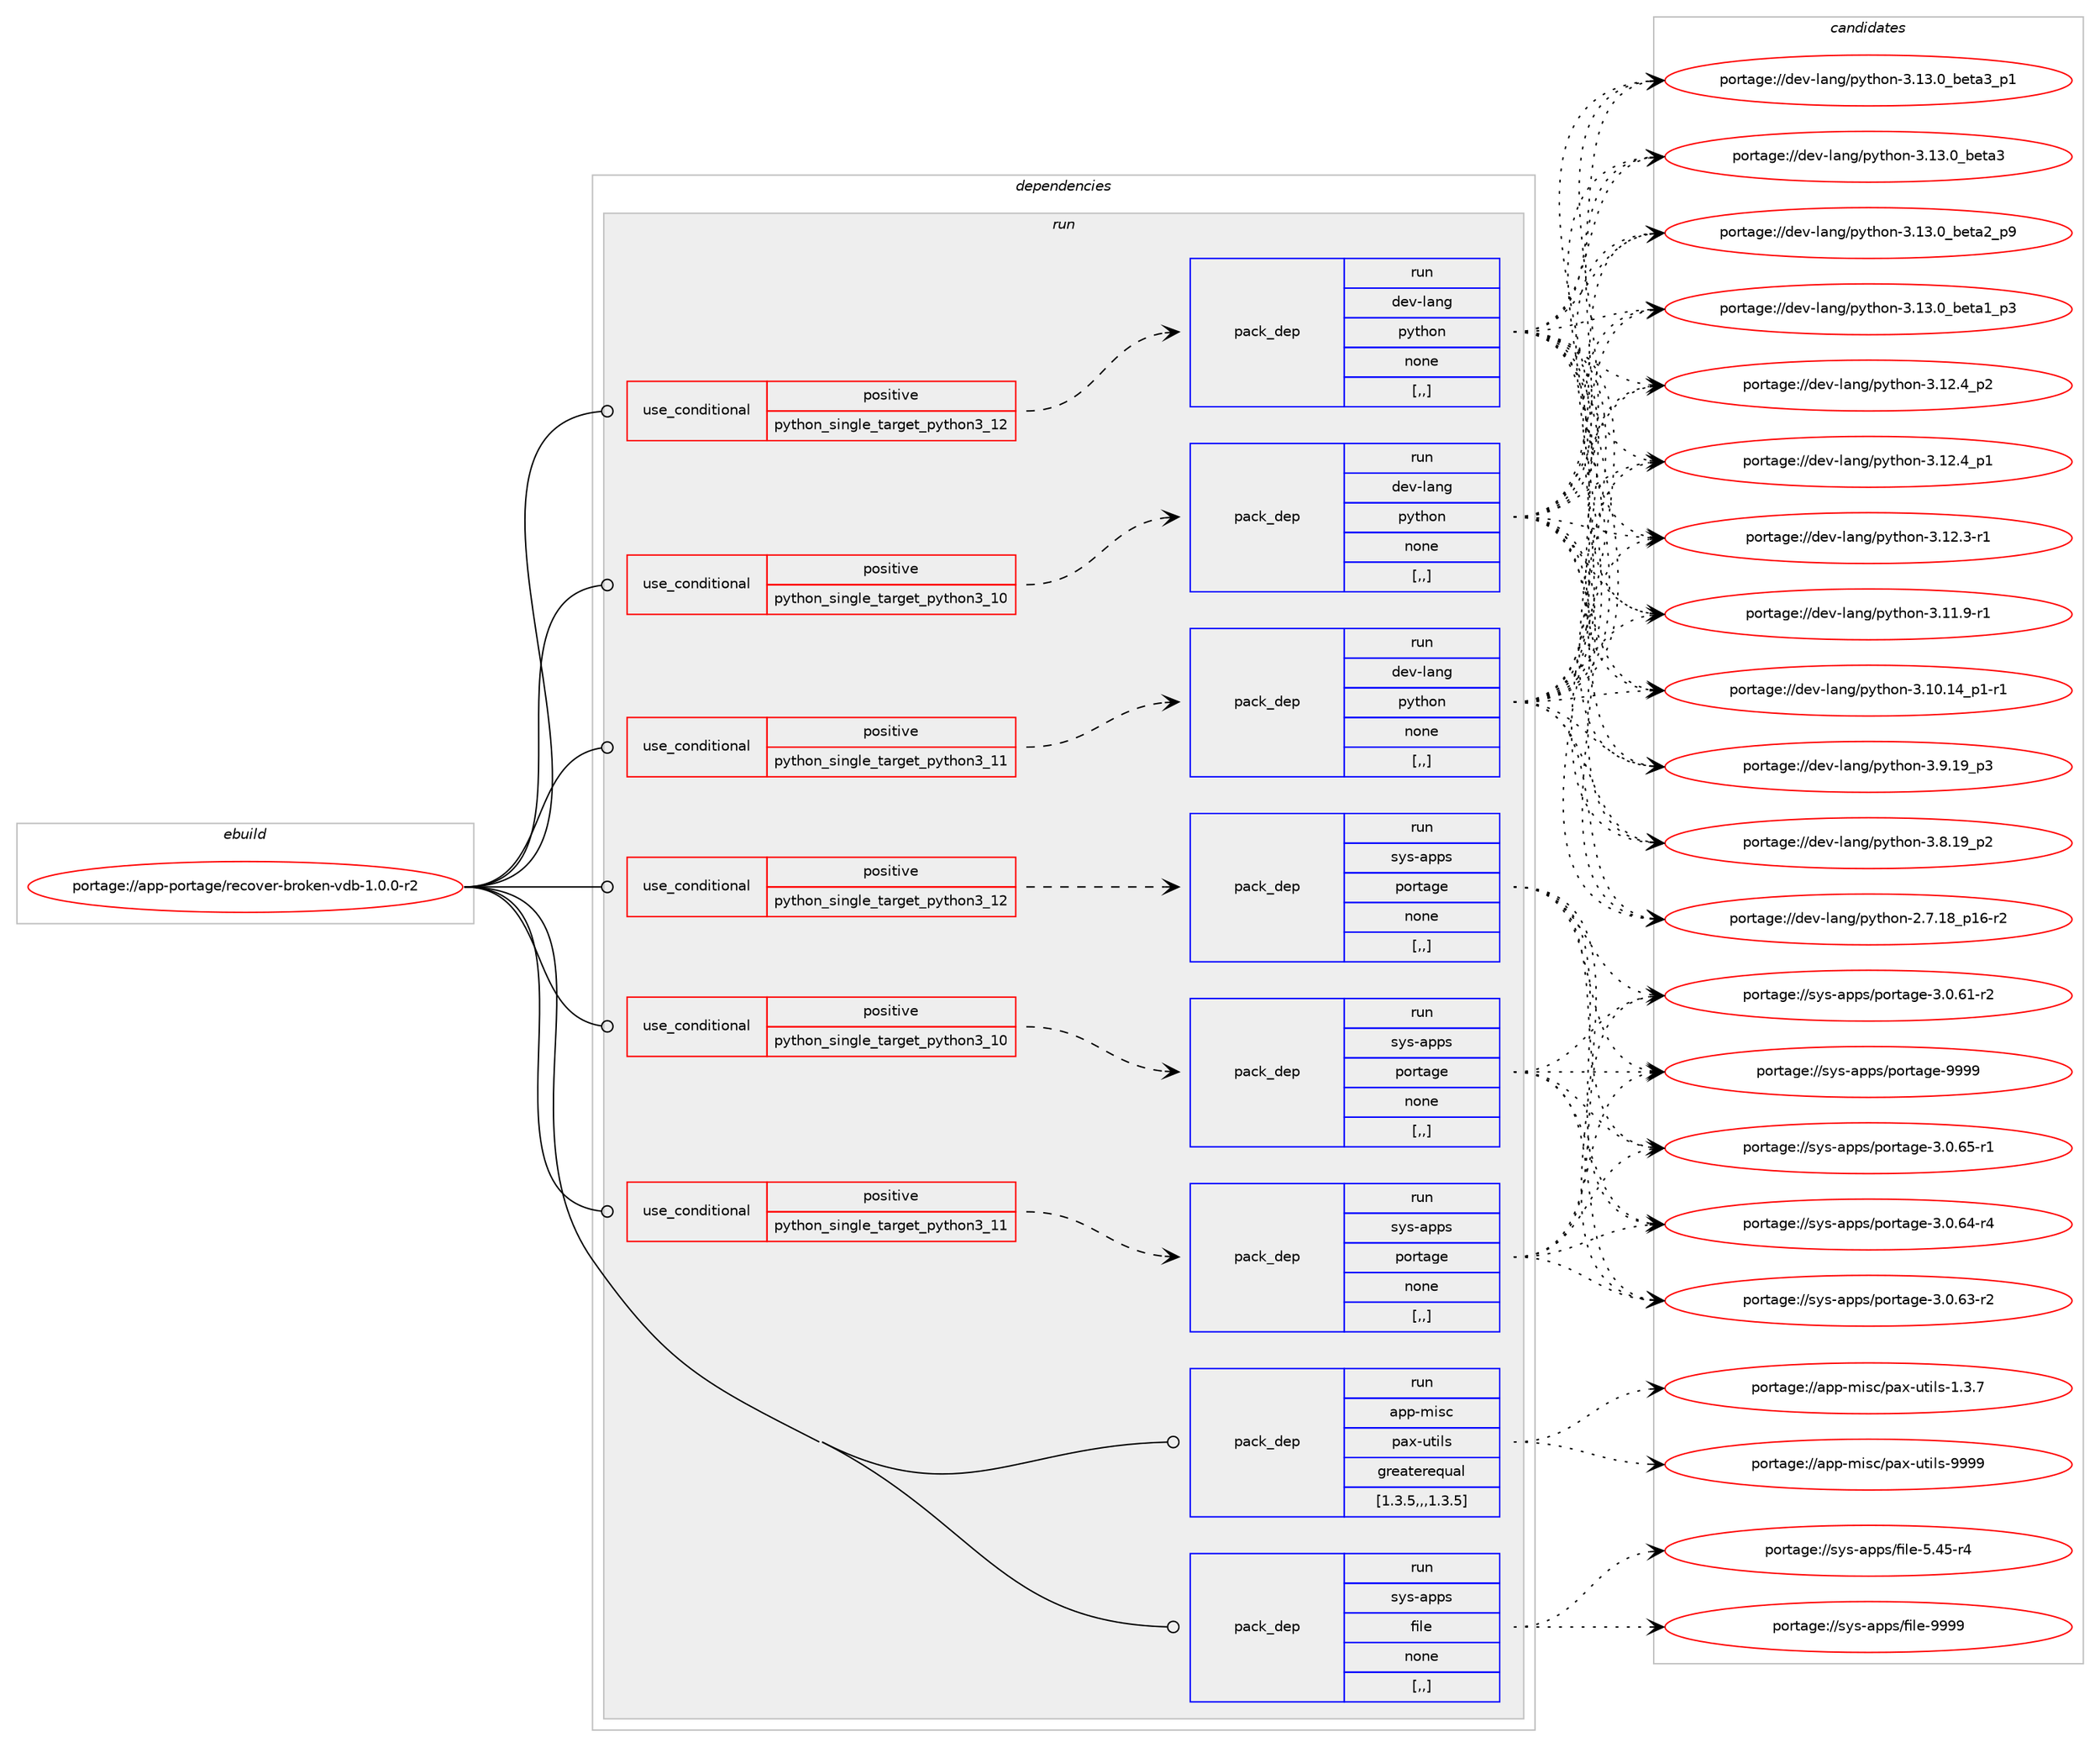 digraph prolog {

# *************
# Graph options
# *************

newrank=true;
concentrate=true;
compound=true;
graph [rankdir=LR,fontname=Helvetica,fontsize=10,ranksep=1.5];#, ranksep=2.5, nodesep=0.2];
edge  [arrowhead=vee];
node  [fontname=Helvetica,fontsize=10];

# **********
# The ebuild
# **********

subgraph cluster_leftcol {
color=gray;
label=<<i>ebuild</i>>;
id [label="portage://app-portage/recover-broken-vdb-1.0.0-r2", color=red, width=4, href="../app-portage/recover-broken-vdb-1.0.0-r2.svg"];
}

# ****************
# The dependencies
# ****************

subgraph cluster_midcol {
color=gray;
label=<<i>dependencies</i>>;
subgraph cluster_compile {
fillcolor="#eeeeee";
style=filled;
label=<<i>compile</i>>;
}
subgraph cluster_compileandrun {
fillcolor="#eeeeee";
style=filled;
label=<<i>compile and run</i>>;
}
subgraph cluster_run {
fillcolor="#eeeeee";
style=filled;
label=<<i>run</i>>;
subgraph cond14395 {
dependency51826 [label=<<TABLE BORDER="0" CELLBORDER="1" CELLSPACING="0" CELLPADDING="4"><TR><TD ROWSPAN="3" CELLPADDING="10">use_conditional</TD></TR><TR><TD>positive</TD></TR><TR><TD>python_single_target_python3_10</TD></TR></TABLE>>, shape=none, color=red];
subgraph pack36946 {
dependency51827 [label=<<TABLE BORDER="0" CELLBORDER="1" CELLSPACING="0" CELLPADDING="4" WIDTH="220"><TR><TD ROWSPAN="6" CELLPADDING="30">pack_dep</TD></TR><TR><TD WIDTH="110">run</TD></TR><TR><TD>dev-lang</TD></TR><TR><TD>python</TD></TR><TR><TD>none</TD></TR><TR><TD>[,,]</TD></TR></TABLE>>, shape=none, color=blue];
}
dependency51826:e -> dependency51827:w [weight=20,style="dashed",arrowhead="vee"];
}
id:e -> dependency51826:w [weight=20,style="solid",arrowhead="odot"];
subgraph cond14396 {
dependency51828 [label=<<TABLE BORDER="0" CELLBORDER="1" CELLSPACING="0" CELLPADDING="4"><TR><TD ROWSPAN="3" CELLPADDING="10">use_conditional</TD></TR><TR><TD>positive</TD></TR><TR><TD>python_single_target_python3_10</TD></TR></TABLE>>, shape=none, color=red];
subgraph pack36947 {
dependency51829 [label=<<TABLE BORDER="0" CELLBORDER="1" CELLSPACING="0" CELLPADDING="4" WIDTH="220"><TR><TD ROWSPAN="6" CELLPADDING="30">pack_dep</TD></TR><TR><TD WIDTH="110">run</TD></TR><TR><TD>sys-apps</TD></TR><TR><TD>portage</TD></TR><TR><TD>none</TD></TR><TR><TD>[,,]</TD></TR></TABLE>>, shape=none, color=blue];
}
dependency51828:e -> dependency51829:w [weight=20,style="dashed",arrowhead="vee"];
}
id:e -> dependency51828:w [weight=20,style="solid",arrowhead="odot"];
subgraph cond14397 {
dependency51830 [label=<<TABLE BORDER="0" CELLBORDER="1" CELLSPACING="0" CELLPADDING="4"><TR><TD ROWSPAN="3" CELLPADDING="10">use_conditional</TD></TR><TR><TD>positive</TD></TR><TR><TD>python_single_target_python3_11</TD></TR></TABLE>>, shape=none, color=red];
subgraph pack36948 {
dependency51831 [label=<<TABLE BORDER="0" CELLBORDER="1" CELLSPACING="0" CELLPADDING="4" WIDTH="220"><TR><TD ROWSPAN="6" CELLPADDING="30">pack_dep</TD></TR><TR><TD WIDTH="110">run</TD></TR><TR><TD>dev-lang</TD></TR><TR><TD>python</TD></TR><TR><TD>none</TD></TR><TR><TD>[,,]</TD></TR></TABLE>>, shape=none, color=blue];
}
dependency51830:e -> dependency51831:w [weight=20,style="dashed",arrowhead="vee"];
}
id:e -> dependency51830:w [weight=20,style="solid",arrowhead="odot"];
subgraph cond14398 {
dependency51832 [label=<<TABLE BORDER="0" CELLBORDER="1" CELLSPACING="0" CELLPADDING="4"><TR><TD ROWSPAN="3" CELLPADDING="10">use_conditional</TD></TR><TR><TD>positive</TD></TR><TR><TD>python_single_target_python3_11</TD></TR></TABLE>>, shape=none, color=red];
subgraph pack36949 {
dependency51833 [label=<<TABLE BORDER="0" CELLBORDER="1" CELLSPACING="0" CELLPADDING="4" WIDTH="220"><TR><TD ROWSPAN="6" CELLPADDING="30">pack_dep</TD></TR><TR><TD WIDTH="110">run</TD></TR><TR><TD>sys-apps</TD></TR><TR><TD>portage</TD></TR><TR><TD>none</TD></TR><TR><TD>[,,]</TD></TR></TABLE>>, shape=none, color=blue];
}
dependency51832:e -> dependency51833:w [weight=20,style="dashed",arrowhead="vee"];
}
id:e -> dependency51832:w [weight=20,style="solid",arrowhead="odot"];
subgraph cond14399 {
dependency51834 [label=<<TABLE BORDER="0" CELLBORDER="1" CELLSPACING="0" CELLPADDING="4"><TR><TD ROWSPAN="3" CELLPADDING="10">use_conditional</TD></TR><TR><TD>positive</TD></TR><TR><TD>python_single_target_python3_12</TD></TR></TABLE>>, shape=none, color=red];
subgraph pack36950 {
dependency51835 [label=<<TABLE BORDER="0" CELLBORDER="1" CELLSPACING="0" CELLPADDING="4" WIDTH="220"><TR><TD ROWSPAN="6" CELLPADDING="30">pack_dep</TD></TR><TR><TD WIDTH="110">run</TD></TR><TR><TD>dev-lang</TD></TR><TR><TD>python</TD></TR><TR><TD>none</TD></TR><TR><TD>[,,]</TD></TR></TABLE>>, shape=none, color=blue];
}
dependency51834:e -> dependency51835:w [weight=20,style="dashed",arrowhead="vee"];
}
id:e -> dependency51834:w [weight=20,style="solid",arrowhead="odot"];
subgraph cond14400 {
dependency51836 [label=<<TABLE BORDER="0" CELLBORDER="1" CELLSPACING="0" CELLPADDING="4"><TR><TD ROWSPAN="3" CELLPADDING="10">use_conditional</TD></TR><TR><TD>positive</TD></TR><TR><TD>python_single_target_python3_12</TD></TR></TABLE>>, shape=none, color=red];
subgraph pack36951 {
dependency51837 [label=<<TABLE BORDER="0" CELLBORDER="1" CELLSPACING="0" CELLPADDING="4" WIDTH="220"><TR><TD ROWSPAN="6" CELLPADDING="30">pack_dep</TD></TR><TR><TD WIDTH="110">run</TD></TR><TR><TD>sys-apps</TD></TR><TR><TD>portage</TD></TR><TR><TD>none</TD></TR><TR><TD>[,,]</TD></TR></TABLE>>, shape=none, color=blue];
}
dependency51836:e -> dependency51837:w [weight=20,style="dashed",arrowhead="vee"];
}
id:e -> dependency51836:w [weight=20,style="solid",arrowhead="odot"];
subgraph pack36952 {
dependency51838 [label=<<TABLE BORDER="0" CELLBORDER="1" CELLSPACING="0" CELLPADDING="4" WIDTH="220"><TR><TD ROWSPAN="6" CELLPADDING="30">pack_dep</TD></TR><TR><TD WIDTH="110">run</TD></TR><TR><TD>app-misc</TD></TR><TR><TD>pax-utils</TD></TR><TR><TD>greaterequal</TD></TR><TR><TD>[1.3.5,,,1.3.5]</TD></TR></TABLE>>, shape=none, color=blue];
}
id:e -> dependency51838:w [weight=20,style="solid",arrowhead="odot"];
subgraph pack36953 {
dependency51839 [label=<<TABLE BORDER="0" CELLBORDER="1" CELLSPACING="0" CELLPADDING="4" WIDTH="220"><TR><TD ROWSPAN="6" CELLPADDING="30">pack_dep</TD></TR><TR><TD WIDTH="110">run</TD></TR><TR><TD>sys-apps</TD></TR><TR><TD>file</TD></TR><TR><TD>none</TD></TR><TR><TD>[,,]</TD></TR></TABLE>>, shape=none, color=blue];
}
id:e -> dependency51839:w [weight=20,style="solid",arrowhead="odot"];
}
}

# **************
# The candidates
# **************

subgraph cluster_choices {
rank=same;
color=gray;
label=<<i>candidates</i>>;

subgraph choice36946 {
color=black;
nodesep=1;
choice10010111845108971101034711212111610411111045514649514648959810111697519511249 [label="portage://dev-lang/python-3.13.0_beta3_p1", color=red, width=4,href="../dev-lang/python-3.13.0_beta3_p1.svg"];
choice1001011184510897110103471121211161041111104551464951464895981011169751 [label="portage://dev-lang/python-3.13.0_beta3", color=red, width=4,href="../dev-lang/python-3.13.0_beta3.svg"];
choice10010111845108971101034711212111610411111045514649514648959810111697509511257 [label="portage://dev-lang/python-3.13.0_beta2_p9", color=red, width=4,href="../dev-lang/python-3.13.0_beta2_p9.svg"];
choice10010111845108971101034711212111610411111045514649514648959810111697499511251 [label="portage://dev-lang/python-3.13.0_beta1_p3", color=red, width=4,href="../dev-lang/python-3.13.0_beta1_p3.svg"];
choice100101118451089711010347112121116104111110455146495046529511250 [label="portage://dev-lang/python-3.12.4_p2", color=red, width=4,href="../dev-lang/python-3.12.4_p2.svg"];
choice100101118451089711010347112121116104111110455146495046529511249 [label="portage://dev-lang/python-3.12.4_p1", color=red, width=4,href="../dev-lang/python-3.12.4_p1.svg"];
choice100101118451089711010347112121116104111110455146495046514511449 [label="portage://dev-lang/python-3.12.3-r1", color=red, width=4,href="../dev-lang/python-3.12.3-r1.svg"];
choice100101118451089711010347112121116104111110455146494946574511449 [label="portage://dev-lang/python-3.11.9-r1", color=red, width=4,href="../dev-lang/python-3.11.9-r1.svg"];
choice100101118451089711010347112121116104111110455146494846495295112494511449 [label="portage://dev-lang/python-3.10.14_p1-r1", color=red, width=4,href="../dev-lang/python-3.10.14_p1-r1.svg"];
choice100101118451089711010347112121116104111110455146574649579511251 [label="portage://dev-lang/python-3.9.19_p3", color=red, width=4,href="../dev-lang/python-3.9.19_p3.svg"];
choice100101118451089711010347112121116104111110455146564649579511250 [label="portage://dev-lang/python-3.8.19_p2", color=red, width=4,href="../dev-lang/python-3.8.19_p2.svg"];
choice100101118451089711010347112121116104111110455046554649569511249544511450 [label="portage://dev-lang/python-2.7.18_p16-r2", color=red, width=4,href="../dev-lang/python-2.7.18_p16-r2.svg"];
dependency51827:e -> choice10010111845108971101034711212111610411111045514649514648959810111697519511249:w [style=dotted,weight="100"];
dependency51827:e -> choice1001011184510897110103471121211161041111104551464951464895981011169751:w [style=dotted,weight="100"];
dependency51827:e -> choice10010111845108971101034711212111610411111045514649514648959810111697509511257:w [style=dotted,weight="100"];
dependency51827:e -> choice10010111845108971101034711212111610411111045514649514648959810111697499511251:w [style=dotted,weight="100"];
dependency51827:e -> choice100101118451089711010347112121116104111110455146495046529511250:w [style=dotted,weight="100"];
dependency51827:e -> choice100101118451089711010347112121116104111110455146495046529511249:w [style=dotted,weight="100"];
dependency51827:e -> choice100101118451089711010347112121116104111110455146495046514511449:w [style=dotted,weight="100"];
dependency51827:e -> choice100101118451089711010347112121116104111110455146494946574511449:w [style=dotted,weight="100"];
dependency51827:e -> choice100101118451089711010347112121116104111110455146494846495295112494511449:w [style=dotted,weight="100"];
dependency51827:e -> choice100101118451089711010347112121116104111110455146574649579511251:w [style=dotted,weight="100"];
dependency51827:e -> choice100101118451089711010347112121116104111110455146564649579511250:w [style=dotted,weight="100"];
dependency51827:e -> choice100101118451089711010347112121116104111110455046554649569511249544511450:w [style=dotted,weight="100"];
}
subgraph choice36947 {
color=black;
nodesep=1;
choice115121115459711211211547112111114116971031014557575757 [label="portage://sys-apps/portage-9999", color=red, width=4,href="../sys-apps/portage-9999.svg"];
choice11512111545971121121154711211111411697103101455146484654534511449 [label="portage://sys-apps/portage-3.0.65-r1", color=red, width=4,href="../sys-apps/portage-3.0.65-r1.svg"];
choice11512111545971121121154711211111411697103101455146484654524511452 [label="portage://sys-apps/portage-3.0.64-r4", color=red, width=4,href="../sys-apps/portage-3.0.64-r4.svg"];
choice11512111545971121121154711211111411697103101455146484654514511450 [label="portage://sys-apps/portage-3.0.63-r2", color=red, width=4,href="../sys-apps/portage-3.0.63-r2.svg"];
choice11512111545971121121154711211111411697103101455146484654494511450 [label="portage://sys-apps/portage-3.0.61-r2", color=red, width=4,href="../sys-apps/portage-3.0.61-r2.svg"];
dependency51829:e -> choice115121115459711211211547112111114116971031014557575757:w [style=dotted,weight="100"];
dependency51829:e -> choice11512111545971121121154711211111411697103101455146484654534511449:w [style=dotted,weight="100"];
dependency51829:e -> choice11512111545971121121154711211111411697103101455146484654524511452:w [style=dotted,weight="100"];
dependency51829:e -> choice11512111545971121121154711211111411697103101455146484654514511450:w [style=dotted,weight="100"];
dependency51829:e -> choice11512111545971121121154711211111411697103101455146484654494511450:w [style=dotted,weight="100"];
}
subgraph choice36948 {
color=black;
nodesep=1;
choice10010111845108971101034711212111610411111045514649514648959810111697519511249 [label="portage://dev-lang/python-3.13.0_beta3_p1", color=red, width=4,href="../dev-lang/python-3.13.0_beta3_p1.svg"];
choice1001011184510897110103471121211161041111104551464951464895981011169751 [label="portage://dev-lang/python-3.13.0_beta3", color=red, width=4,href="../dev-lang/python-3.13.0_beta3.svg"];
choice10010111845108971101034711212111610411111045514649514648959810111697509511257 [label="portage://dev-lang/python-3.13.0_beta2_p9", color=red, width=4,href="../dev-lang/python-3.13.0_beta2_p9.svg"];
choice10010111845108971101034711212111610411111045514649514648959810111697499511251 [label="portage://dev-lang/python-3.13.0_beta1_p3", color=red, width=4,href="../dev-lang/python-3.13.0_beta1_p3.svg"];
choice100101118451089711010347112121116104111110455146495046529511250 [label="portage://dev-lang/python-3.12.4_p2", color=red, width=4,href="../dev-lang/python-3.12.4_p2.svg"];
choice100101118451089711010347112121116104111110455146495046529511249 [label="portage://dev-lang/python-3.12.4_p1", color=red, width=4,href="../dev-lang/python-3.12.4_p1.svg"];
choice100101118451089711010347112121116104111110455146495046514511449 [label="portage://dev-lang/python-3.12.3-r1", color=red, width=4,href="../dev-lang/python-3.12.3-r1.svg"];
choice100101118451089711010347112121116104111110455146494946574511449 [label="portage://dev-lang/python-3.11.9-r1", color=red, width=4,href="../dev-lang/python-3.11.9-r1.svg"];
choice100101118451089711010347112121116104111110455146494846495295112494511449 [label="portage://dev-lang/python-3.10.14_p1-r1", color=red, width=4,href="../dev-lang/python-3.10.14_p1-r1.svg"];
choice100101118451089711010347112121116104111110455146574649579511251 [label="portage://dev-lang/python-3.9.19_p3", color=red, width=4,href="../dev-lang/python-3.9.19_p3.svg"];
choice100101118451089711010347112121116104111110455146564649579511250 [label="portage://dev-lang/python-3.8.19_p2", color=red, width=4,href="../dev-lang/python-3.8.19_p2.svg"];
choice100101118451089711010347112121116104111110455046554649569511249544511450 [label="portage://dev-lang/python-2.7.18_p16-r2", color=red, width=4,href="../dev-lang/python-2.7.18_p16-r2.svg"];
dependency51831:e -> choice10010111845108971101034711212111610411111045514649514648959810111697519511249:w [style=dotted,weight="100"];
dependency51831:e -> choice1001011184510897110103471121211161041111104551464951464895981011169751:w [style=dotted,weight="100"];
dependency51831:e -> choice10010111845108971101034711212111610411111045514649514648959810111697509511257:w [style=dotted,weight="100"];
dependency51831:e -> choice10010111845108971101034711212111610411111045514649514648959810111697499511251:w [style=dotted,weight="100"];
dependency51831:e -> choice100101118451089711010347112121116104111110455146495046529511250:w [style=dotted,weight="100"];
dependency51831:e -> choice100101118451089711010347112121116104111110455146495046529511249:w [style=dotted,weight="100"];
dependency51831:e -> choice100101118451089711010347112121116104111110455146495046514511449:w [style=dotted,weight="100"];
dependency51831:e -> choice100101118451089711010347112121116104111110455146494946574511449:w [style=dotted,weight="100"];
dependency51831:e -> choice100101118451089711010347112121116104111110455146494846495295112494511449:w [style=dotted,weight="100"];
dependency51831:e -> choice100101118451089711010347112121116104111110455146574649579511251:w [style=dotted,weight="100"];
dependency51831:e -> choice100101118451089711010347112121116104111110455146564649579511250:w [style=dotted,weight="100"];
dependency51831:e -> choice100101118451089711010347112121116104111110455046554649569511249544511450:w [style=dotted,weight="100"];
}
subgraph choice36949 {
color=black;
nodesep=1;
choice115121115459711211211547112111114116971031014557575757 [label="portage://sys-apps/portage-9999", color=red, width=4,href="../sys-apps/portage-9999.svg"];
choice11512111545971121121154711211111411697103101455146484654534511449 [label="portage://sys-apps/portage-3.0.65-r1", color=red, width=4,href="../sys-apps/portage-3.0.65-r1.svg"];
choice11512111545971121121154711211111411697103101455146484654524511452 [label="portage://sys-apps/portage-3.0.64-r4", color=red, width=4,href="../sys-apps/portage-3.0.64-r4.svg"];
choice11512111545971121121154711211111411697103101455146484654514511450 [label="portage://sys-apps/portage-3.0.63-r2", color=red, width=4,href="../sys-apps/portage-3.0.63-r2.svg"];
choice11512111545971121121154711211111411697103101455146484654494511450 [label="portage://sys-apps/portage-3.0.61-r2", color=red, width=4,href="../sys-apps/portage-3.0.61-r2.svg"];
dependency51833:e -> choice115121115459711211211547112111114116971031014557575757:w [style=dotted,weight="100"];
dependency51833:e -> choice11512111545971121121154711211111411697103101455146484654534511449:w [style=dotted,weight="100"];
dependency51833:e -> choice11512111545971121121154711211111411697103101455146484654524511452:w [style=dotted,weight="100"];
dependency51833:e -> choice11512111545971121121154711211111411697103101455146484654514511450:w [style=dotted,weight="100"];
dependency51833:e -> choice11512111545971121121154711211111411697103101455146484654494511450:w [style=dotted,weight="100"];
}
subgraph choice36950 {
color=black;
nodesep=1;
choice10010111845108971101034711212111610411111045514649514648959810111697519511249 [label="portage://dev-lang/python-3.13.0_beta3_p1", color=red, width=4,href="../dev-lang/python-3.13.0_beta3_p1.svg"];
choice1001011184510897110103471121211161041111104551464951464895981011169751 [label="portage://dev-lang/python-3.13.0_beta3", color=red, width=4,href="../dev-lang/python-3.13.0_beta3.svg"];
choice10010111845108971101034711212111610411111045514649514648959810111697509511257 [label="portage://dev-lang/python-3.13.0_beta2_p9", color=red, width=4,href="../dev-lang/python-3.13.0_beta2_p9.svg"];
choice10010111845108971101034711212111610411111045514649514648959810111697499511251 [label="portage://dev-lang/python-3.13.0_beta1_p3", color=red, width=4,href="../dev-lang/python-3.13.0_beta1_p3.svg"];
choice100101118451089711010347112121116104111110455146495046529511250 [label="portage://dev-lang/python-3.12.4_p2", color=red, width=4,href="../dev-lang/python-3.12.4_p2.svg"];
choice100101118451089711010347112121116104111110455146495046529511249 [label="portage://dev-lang/python-3.12.4_p1", color=red, width=4,href="../dev-lang/python-3.12.4_p1.svg"];
choice100101118451089711010347112121116104111110455146495046514511449 [label="portage://dev-lang/python-3.12.3-r1", color=red, width=4,href="../dev-lang/python-3.12.3-r1.svg"];
choice100101118451089711010347112121116104111110455146494946574511449 [label="portage://dev-lang/python-3.11.9-r1", color=red, width=4,href="../dev-lang/python-3.11.9-r1.svg"];
choice100101118451089711010347112121116104111110455146494846495295112494511449 [label="portage://dev-lang/python-3.10.14_p1-r1", color=red, width=4,href="../dev-lang/python-3.10.14_p1-r1.svg"];
choice100101118451089711010347112121116104111110455146574649579511251 [label="portage://dev-lang/python-3.9.19_p3", color=red, width=4,href="../dev-lang/python-3.9.19_p3.svg"];
choice100101118451089711010347112121116104111110455146564649579511250 [label="portage://dev-lang/python-3.8.19_p2", color=red, width=4,href="../dev-lang/python-3.8.19_p2.svg"];
choice100101118451089711010347112121116104111110455046554649569511249544511450 [label="portage://dev-lang/python-2.7.18_p16-r2", color=red, width=4,href="../dev-lang/python-2.7.18_p16-r2.svg"];
dependency51835:e -> choice10010111845108971101034711212111610411111045514649514648959810111697519511249:w [style=dotted,weight="100"];
dependency51835:e -> choice1001011184510897110103471121211161041111104551464951464895981011169751:w [style=dotted,weight="100"];
dependency51835:e -> choice10010111845108971101034711212111610411111045514649514648959810111697509511257:w [style=dotted,weight="100"];
dependency51835:e -> choice10010111845108971101034711212111610411111045514649514648959810111697499511251:w [style=dotted,weight="100"];
dependency51835:e -> choice100101118451089711010347112121116104111110455146495046529511250:w [style=dotted,weight="100"];
dependency51835:e -> choice100101118451089711010347112121116104111110455146495046529511249:w [style=dotted,weight="100"];
dependency51835:e -> choice100101118451089711010347112121116104111110455146495046514511449:w [style=dotted,weight="100"];
dependency51835:e -> choice100101118451089711010347112121116104111110455146494946574511449:w [style=dotted,weight="100"];
dependency51835:e -> choice100101118451089711010347112121116104111110455146494846495295112494511449:w [style=dotted,weight="100"];
dependency51835:e -> choice100101118451089711010347112121116104111110455146574649579511251:w [style=dotted,weight="100"];
dependency51835:e -> choice100101118451089711010347112121116104111110455146564649579511250:w [style=dotted,weight="100"];
dependency51835:e -> choice100101118451089711010347112121116104111110455046554649569511249544511450:w [style=dotted,weight="100"];
}
subgraph choice36951 {
color=black;
nodesep=1;
choice115121115459711211211547112111114116971031014557575757 [label="portage://sys-apps/portage-9999", color=red, width=4,href="../sys-apps/portage-9999.svg"];
choice11512111545971121121154711211111411697103101455146484654534511449 [label="portage://sys-apps/portage-3.0.65-r1", color=red, width=4,href="../sys-apps/portage-3.0.65-r1.svg"];
choice11512111545971121121154711211111411697103101455146484654524511452 [label="portage://sys-apps/portage-3.0.64-r4", color=red, width=4,href="../sys-apps/portage-3.0.64-r4.svg"];
choice11512111545971121121154711211111411697103101455146484654514511450 [label="portage://sys-apps/portage-3.0.63-r2", color=red, width=4,href="../sys-apps/portage-3.0.63-r2.svg"];
choice11512111545971121121154711211111411697103101455146484654494511450 [label="portage://sys-apps/portage-3.0.61-r2", color=red, width=4,href="../sys-apps/portage-3.0.61-r2.svg"];
dependency51837:e -> choice115121115459711211211547112111114116971031014557575757:w [style=dotted,weight="100"];
dependency51837:e -> choice11512111545971121121154711211111411697103101455146484654534511449:w [style=dotted,weight="100"];
dependency51837:e -> choice11512111545971121121154711211111411697103101455146484654524511452:w [style=dotted,weight="100"];
dependency51837:e -> choice11512111545971121121154711211111411697103101455146484654514511450:w [style=dotted,weight="100"];
dependency51837:e -> choice11512111545971121121154711211111411697103101455146484654494511450:w [style=dotted,weight="100"];
}
subgraph choice36952 {
color=black;
nodesep=1;
choice9711211245109105115994711297120451171161051081154557575757 [label="portage://app-misc/pax-utils-9999", color=red, width=4,href="../app-misc/pax-utils-9999.svg"];
choice971121124510910511599471129712045117116105108115454946514655 [label="portage://app-misc/pax-utils-1.3.7", color=red, width=4,href="../app-misc/pax-utils-1.3.7.svg"];
dependency51838:e -> choice9711211245109105115994711297120451171161051081154557575757:w [style=dotted,weight="100"];
dependency51838:e -> choice971121124510910511599471129712045117116105108115454946514655:w [style=dotted,weight="100"];
}
subgraph choice36953 {
color=black;
nodesep=1;
choice1151211154597112112115471021051081014557575757 [label="portage://sys-apps/file-9999", color=red, width=4,href="../sys-apps/file-9999.svg"];
choice11512111545971121121154710210510810145534652534511452 [label="portage://sys-apps/file-5.45-r4", color=red, width=4,href="../sys-apps/file-5.45-r4.svg"];
dependency51839:e -> choice1151211154597112112115471021051081014557575757:w [style=dotted,weight="100"];
dependency51839:e -> choice11512111545971121121154710210510810145534652534511452:w [style=dotted,weight="100"];
}
}

}
